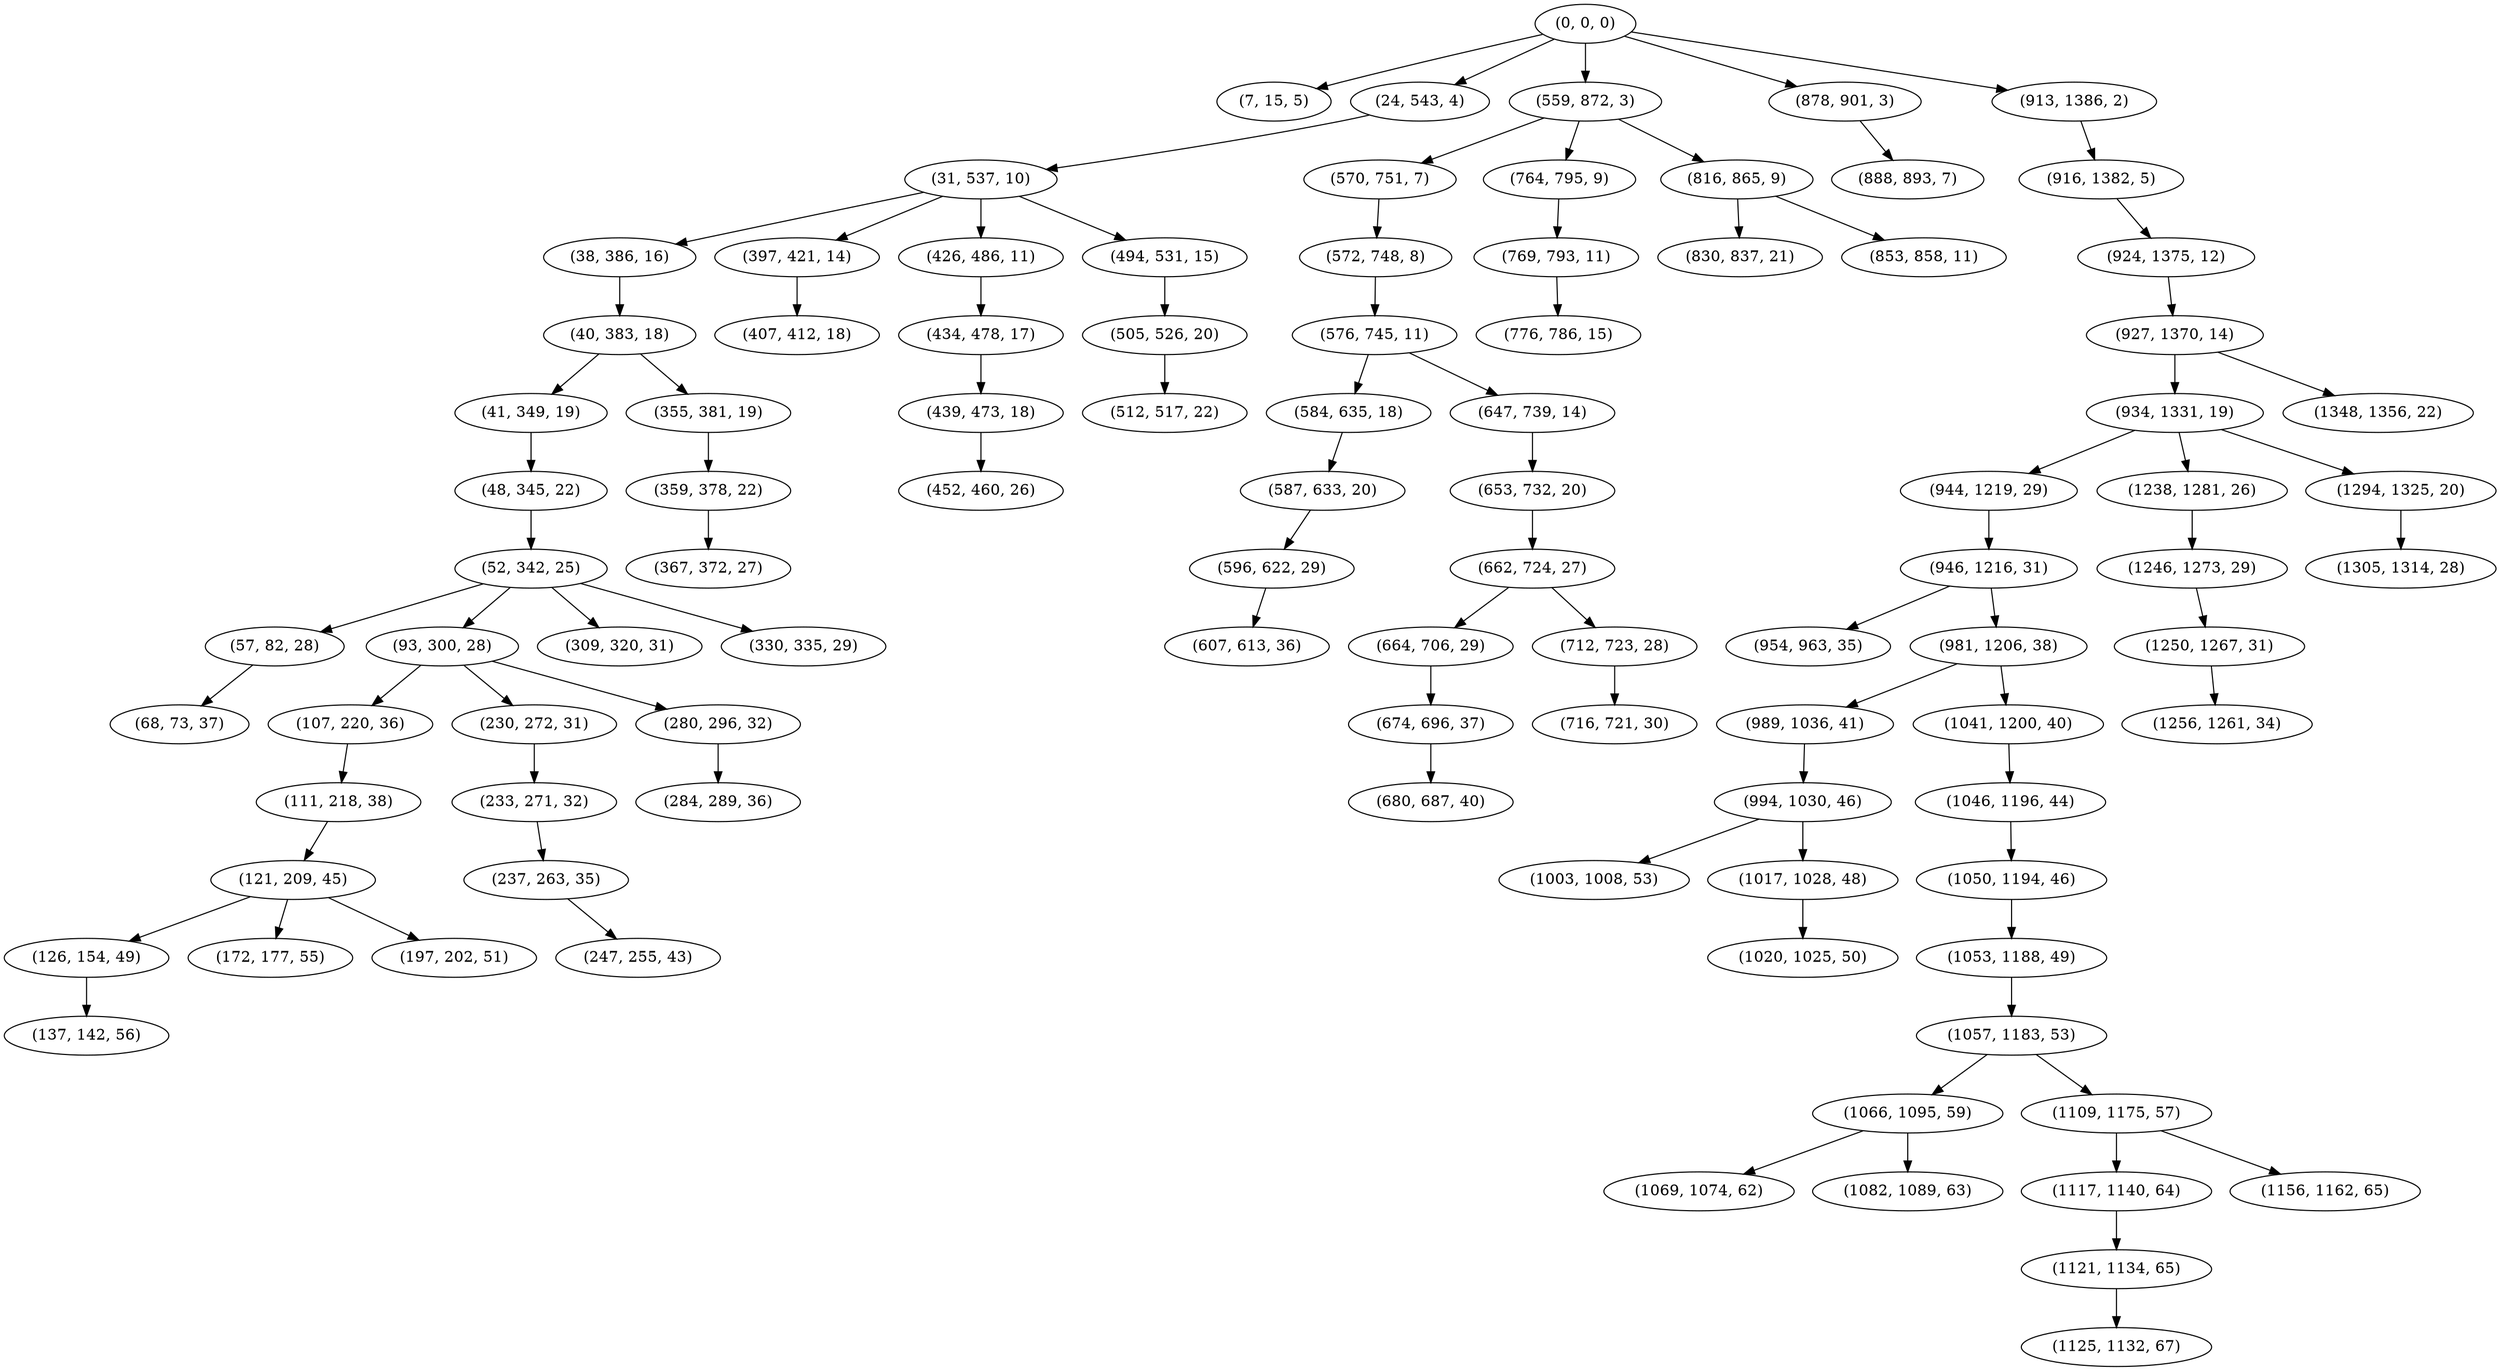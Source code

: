 digraph tree {
    "(0, 0, 0)";
    "(7, 15, 5)";
    "(24, 543, 4)";
    "(31, 537, 10)";
    "(38, 386, 16)";
    "(40, 383, 18)";
    "(41, 349, 19)";
    "(48, 345, 22)";
    "(52, 342, 25)";
    "(57, 82, 28)";
    "(68, 73, 37)";
    "(93, 300, 28)";
    "(107, 220, 36)";
    "(111, 218, 38)";
    "(121, 209, 45)";
    "(126, 154, 49)";
    "(137, 142, 56)";
    "(172, 177, 55)";
    "(197, 202, 51)";
    "(230, 272, 31)";
    "(233, 271, 32)";
    "(237, 263, 35)";
    "(247, 255, 43)";
    "(280, 296, 32)";
    "(284, 289, 36)";
    "(309, 320, 31)";
    "(330, 335, 29)";
    "(355, 381, 19)";
    "(359, 378, 22)";
    "(367, 372, 27)";
    "(397, 421, 14)";
    "(407, 412, 18)";
    "(426, 486, 11)";
    "(434, 478, 17)";
    "(439, 473, 18)";
    "(452, 460, 26)";
    "(494, 531, 15)";
    "(505, 526, 20)";
    "(512, 517, 22)";
    "(559, 872, 3)";
    "(570, 751, 7)";
    "(572, 748, 8)";
    "(576, 745, 11)";
    "(584, 635, 18)";
    "(587, 633, 20)";
    "(596, 622, 29)";
    "(607, 613, 36)";
    "(647, 739, 14)";
    "(653, 732, 20)";
    "(662, 724, 27)";
    "(664, 706, 29)";
    "(674, 696, 37)";
    "(680, 687, 40)";
    "(712, 723, 28)";
    "(716, 721, 30)";
    "(764, 795, 9)";
    "(769, 793, 11)";
    "(776, 786, 15)";
    "(816, 865, 9)";
    "(830, 837, 21)";
    "(853, 858, 11)";
    "(878, 901, 3)";
    "(888, 893, 7)";
    "(913, 1386, 2)";
    "(916, 1382, 5)";
    "(924, 1375, 12)";
    "(927, 1370, 14)";
    "(934, 1331, 19)";
    "(944, 1219, 29)";
    "(946, 1216, 31)";
    "(954, 963, 35)";
    "(981, 1206, 38)";
    "(989, 1036, 41)";
    "(994, 1030, 46)";
    "(1003, 1008, 53)";
    "(1017, 1028, 48)";
    "(1020, 1025, 50)";
    "(1041, 1200, 40)";
    "(1046, 1196, 44)";
    "(1050, 1194, 46)";
    "(1053, 1188, 49)";
    "(1057, 1183, 53)";
    "(1066, 1095, 59)";
    "(1069, 1074, 62)";
    "(1082, 1089, 63)";
    "(1109, 1175, 57)";
    "(1117, 1140, 64)";
    "(1121, 1134, 65)";
    "(1125, 1132, 67)";
    "(1156, 1162, 65)";
    "(1238, 1281, 26)";
    "(1246, 1273, 29)";
    "(1250, 1267, 31)";
    "(1256, 1261, 34)";
    "(1294, 1325, 20)";
    "(1305, 1314, 28)";
    "(1348, 1356, 22)";
    "(0, 0, 0)" -> "(7, 15, 5)";
    "(0, 0, 0)" -> "(24, 543, 4)";
    "(0, 0, 0)" -> "(559, 872, 3)";
    "(0, 0, 0)" -> "(878, 901, 3)";
    "(0, 0, 0)" -> "(913, 1386, 2)";
    "(24, 543, 4)" -> "(31, 537, 10)";
    "(31, 537, 10)" -> "(38, 386, 16)";
    "(31, 537, 10)" -> "(397, 421, 14)";
    "(31, 537, 10)" -> "(426, 486, 11)";
    "(31, 537, 10)" -> "(494, 531, 15)";
    "(38, 386, 16)" -> "(40, 383, 18)";
    "(40, 383, 18)" -> "(41, 349, 19)";
    "(40, 383, 18)" -> "(355, 381, 19)";
    "(41, 349, 19)" -> "(48, 345, 22)";
    "(48, 345, 22)" -> "(52, 342, 25)";
    "(52, 342, 25)" -> "(57, 82, 28)";
    "(52, 342, 25)" -> "(93, 300, 28)";
    "(52, 342, 25)" -> "(309, 320, 31)";
    "(52, 342, 25)" -> "(330, 335, 29)";
    "(57, 82, 28)" -> "(68, 73, 37)";
    "(93, 300, 28)" -> "(107, 220, 36)";
    "(93, 300, 28)" -> "(230, 272, 31)";
    "(93, 300, 28)" -> "(280, 296, 32)";
    "(107, 220, 36)" -> "(111, 218, 38)";
    "(111, 218, 38)" -> "(121, 209, 45)";
    "(121, 209, 45)" -> "(126, 154, 49)";
    "(121, 209, 45)" -> "(172, 177, 55)";
    "(121, 209, 45)" -> "(197, 202, 51)";
    "(126, 154, 49)" -> "(137, 142, 56)";
    "(230, 272, 31)" -> "(233, 271, 32)";
    "(233, 271, 32)" -> "(237, 263, 35)";
    "(237, 263, 35)" -> "(247, 255, 43)";
    "(280, 296, 32)" -> "(284, 289, 36)";
    "(355, 381, 19)" -> "(359, 378, 22)";
    "(359, 378, 22)" -> "(367, 372, 27)";
    "(397, 421, 14)" -> "(407, 412, 18)";
    "(426, 486, 11)" -> "(434, 478, 17)";
    "(434, 478, 17)" -> "(439, 473, 18)";
    "(439, 473, 18)" -> "(452, 460, 26)";
    "(494, 531, 15)" -> "(505, 526, 20)";
    "(505, 526, 20)" -> "(512, 517, 22)";
    "(559, 872, 3)" -> "(570, 751, 7)";
    "(559, 872, 3)" -> "(764, 795, 9)";
    "(559, 872, 3)" -> "(816, 865, 9)";
    "(570, 751, 7)" -> "(572, 748, 8)";
    "(572, 748, 8)" -> "(576, 745, 11)";
    "(576, 745, 11)" -> "(584, 635, 18)";
    "(576, 745, 11)" -> "(647, 739, 14)";
    "(584, 635, 18)" -> "(587, 633, 20)";
    "(587, 633, 20)" -> "(596, 622, 29)";
    "(596, 622, 29)" -> "(607, 613, 36)";
    "(647, 739, 14)" -> "(653, 732, 20)";
    "(653, 732, 20)" -> "(662, 724, 27)";
    "(662, 724, 27)" -> "(664, 706, 29)";
    "(662, 724, 27)" -> "(712, 723, 28)";
    "(664, 706, 29)" -> "(674, 696, 37)";
    "(674, 696, 37)" -> "(680, 687, 40)";
    "(712, 723, 28)" -> "(716, 721, 30)";
    "(764, 795, 9)" -> "(769, 793, 11)";
    "(769, 793, 11)" -> "(776, 786, 15)";
    "(816, 865, 9)" -> "(830, 837, 21)";
    "(816, 865, 9)" -> "(853, 858, 11)";
    "(878, 901, 3)" -> "(888, 893, 7)";
    "(913, 1386, 2)" -> "(916, 1382, 5)";
    "(916, 1382, 5)" -> "(924, 1375, 12)";
    "(924, 1375, 12)" -> "(927, 1370, 14)";
    "(927, 1370, 14)" -> "(934, 1331, 19)";
    "(927, 1370, 14)" -> "(1348, 1356, 22)";
    "(934, 1331, 19)" -> "(944, 1219, 29)";
    "(934, 1331, 19)" -> "(1238, 1281, 26)";
    "(934, 1331, 19)" -> "(1294, 1325, 20)";
    "(944, 1219, 29)" -> "(946, 1216, 31)";
    "(946, 1216, 31)" -> "(954, 963, 35)";
    "(946, 1216, 31)" -> "(981, 1206, 38)";
    "(981, 1206, 38)" -> "(989, 1036, 41)";
    "(981, 1206, 38)" -> "(1041, 1200, 40)";
    "(989, 1036, 41)" -> "(994, 1030, 46)";
    "(994, 1030, 46)" -> "(1003, 1008, 53)";
    "(994, 1030, 46)" -> "(1017, 1028, 48)";
    "(1017, 1028, 48)" -> "(1020, 1025, 50)";
    "(1041, 1200, 40)" -> "(1046, 1196, 44)";
    "(1046, 1196, 44)" -> "(1050, 1194, 46)";
    "(1050, 1194, 46)" -> "(1053, 1188, 49)";
    "(1053, 1188, 49)" -> "(1057, 1183, 53)";
    "(1057, 1183, 53)" -> "(1066, 1095, 59)";
    "(1057, 1183, 53)" -> "(1109, 1175, 57)";
    "(1066, 1095, 59)" -> "(1069, 1074, 62)";
    "(1066, 1095, 59)" -> "(1082, 1089, 63)";
    "(1109, 1175, 57)" -> "(1117, 1140, 64)";
    "(1109, 1175, 57)" -> "(1156, 1162, 65)";
    "(1117, 1140, 64)" -> "(1121, 1134, 65)";
    "(1121, 1134, 65)" -> "(1125, 1132, 67)";
    "(1238, 1281, 26)" -> "(1246, 1273, 29)";
    "(1246, 1273, 29)" -> "(1250, 1267, 31)";
    "(1250, 1267, 31)" -> "(1256, 1261, 34)";
    "(1294, 1325, 20)" -> "(1305, 1314, 28)";
}
